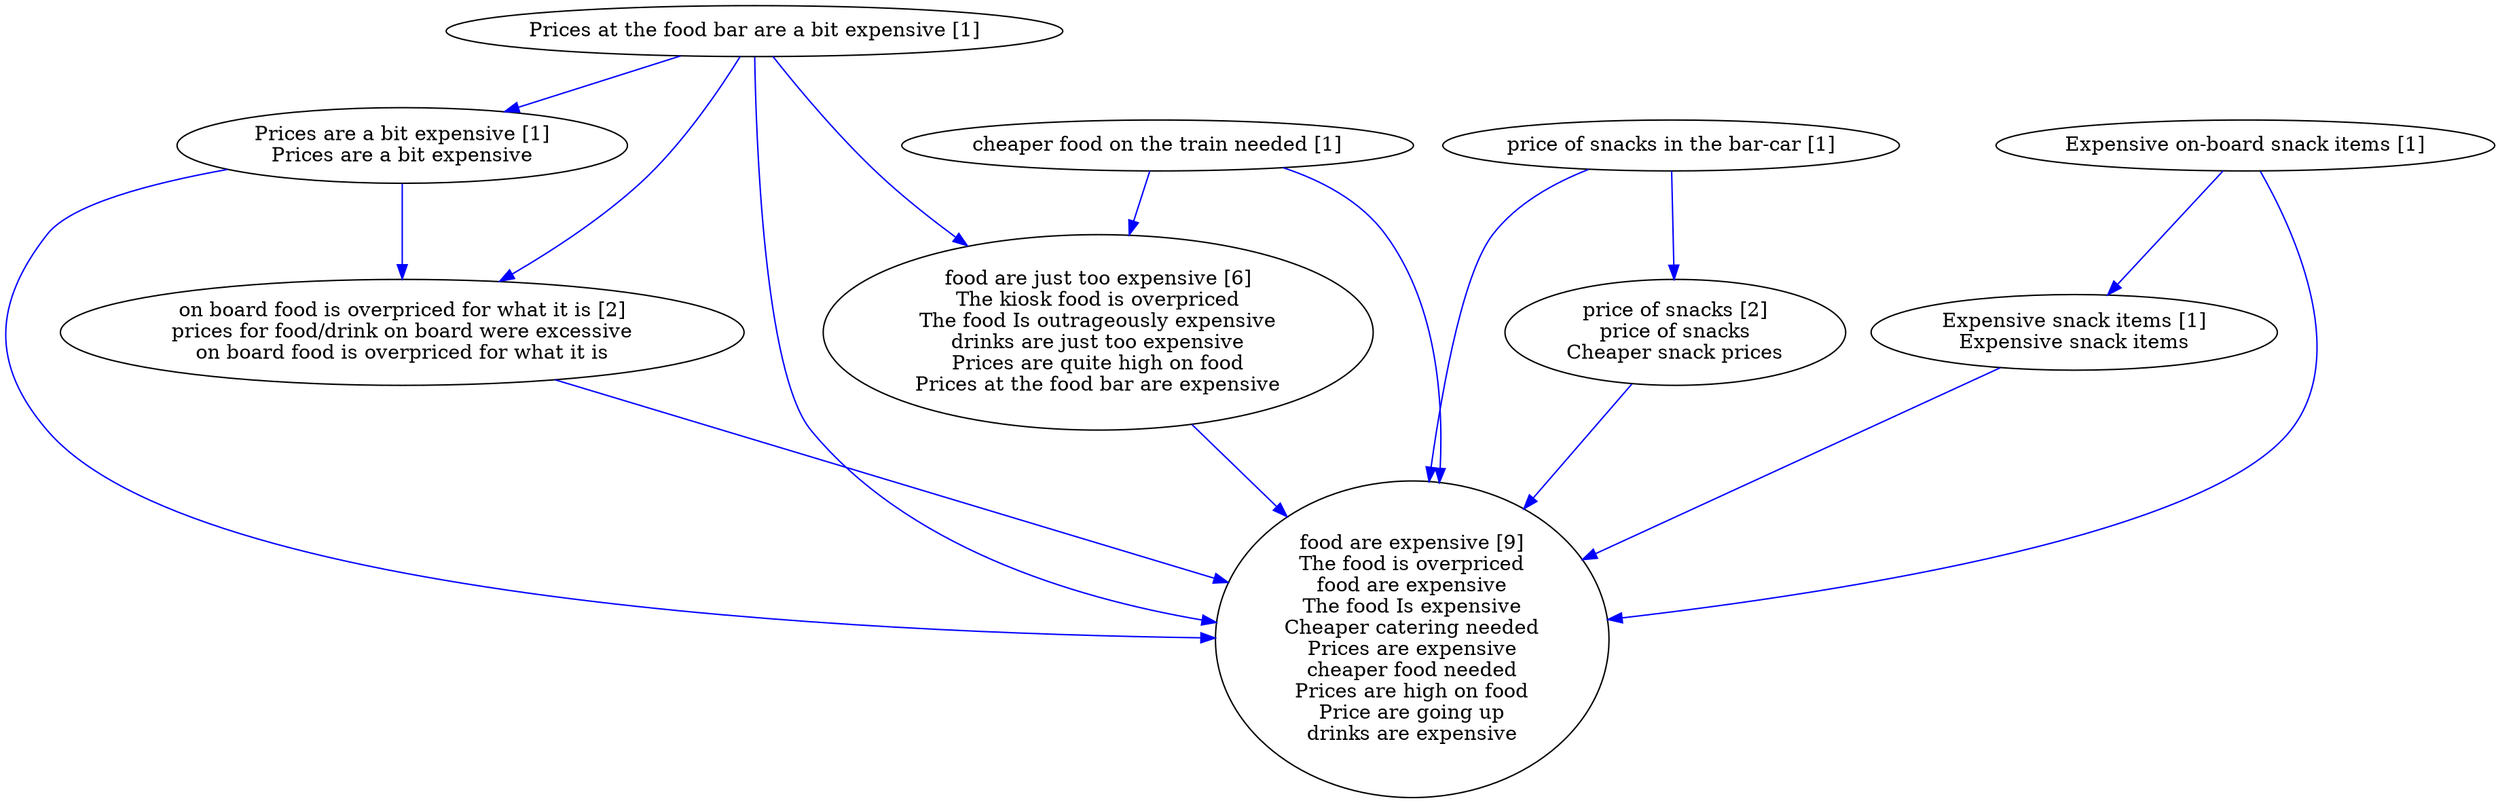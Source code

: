 digraph collapsedGraph {
"on board food is overpriced for what it is [2]\nprices for food/drink on board were excessive\non board food is overpriced for what it is""food are just too expensive [6]\nThe kiosk food is overpriced\nThe food Is outrageously expensive\ndrinks are just too expensive\nPrices are quite high on food\nPrices at the food bar are expensive""price of snacks [2]\nprice of snacks\nCheaper snack prices""food are expensive [9]\nThe food is overpriced\nfood are expensive\nThe food Is expensive\nCheaper catering needed\nPrices are expensive\ncheaper food needed\nPrices are high on food\nPrice are going up\ndrinks are expensive""Expensive on-board snack items [1]""Expensive snack items [1]\nExpensive snack items""Prices at the food bar are a bit expensive [1]""Prices are a bit expensive [1]\nPrices are a bit expensive""cheaper food on the train needed [1]""price of snacks in the bar-car [1]""on board food is overpriced for what it is [2]\nprices for food/drink on board were excessive\non board food is overpriced for what it is" -> "food are expensive [9]\nThe food is overpriced\nfood are expensive\nThe food Is expensive\nCheaper catering needed\nPrices are expensive\ncheaper food needed\nPrices are high on food\nPrice are going up\ndrinks are expensive" [color=blue]
"food are just too expensive [6]\nThe kiosk food is overpriced\nThe food Is outrageously expensive\ndrinks are just too expensive\nPrices are quite high on food\nPrices at the food bar are expensive" -> "food are expensive [9]\nThe food is overpriced\nfood are expensive\nThe food Is expensive\nCheaper catering needed\nPrices are expensive\ncheaper food needed\nPrices are high on food\nPrice are going up\ndrinks are expensive" [color=blue]
"cheaper food on the train needed [1]" -> "food are expensive [9]\nThe food is overpriced\nfood are expensive\nThe food Is expensive\nCheaper catering needed\nPrices are expensive\ncheaper food needed\nPrices are high on food\nPrice are going up\ndrinks are expensive" [color=blue]
"cheaper food on the train needed [1]" -> "food are just too expensive [6]\nThe kiosk food is overpriced\nThe food Is outrageously expensive\ndrinks are just too expensive\nPrices are quite high on food\nPrices at the food bar are expensive" [color=blue]
"price of snacks in the bar-car [1]" -> "food are expensive [9]\nThe food is overpriced\nfood are expensive\nThe food Is expensive\nCheaper catering needed\nPrices are expensive\ncheaper food needed\nPrices are high on food\nPrice are going up\ndrinks are expensive" [color=blue]
"price of snacks in the bar-car [1]" -> "price of snacks [2]\nprice of snacks\nCheaper snack prices" [color=blue]
"Prices at the food bar are a bit expensive [1]" -> "food are just too expensive [6]\nThe kiosk food is overpriced\nThe food Is outrageously expensive\ndrinks are just too expensive\nPrices are quite high on food\nPrices at the food bar are expensive" [color=blue]
"price of snacks [2]\nprice of snacks\nCheaper snack prices" -> "food are expensive [9]\nThe food is overpriced\nfood are expensive\nThe food Is expensive\nCheaper catering needed\nPrices are expensive\ncheaper food needed\nPrices are high on food\nPrice are going up\ndrinks are expensive" [color=blue]
"Expensive snack items [1]\nExpensive snack items" -> "food are expensive [9]\nThe food is overpriced\nfood are expensive\nThe food Is expensive\nCheaper catering needed\nPrices are expensive\ncheaper food needed\nPrices are high on food\nPrice are going up\ndrinks are expensive" [color=blue]
"Prices are a bit expensive [1]\nPrices are a bit expensive" -> "food are expensive [9]\nThe food is overpriced\nfood are expensive\nThe food Is expensive\nCheaper catering needed\nPrices are expensive\ncheaper food needed\nPrices are high on food\nPrice are going up\ndrinks are expensive" [color=blue]
"Expensive on-board snack items [1]" -> "food are expensive [9]\nThe food is overpriced\nfood are expensive\nThe food Is expensive\nCheaper catering needed\nPrices are expensive\ncheaper food needed\nPrices are high on food\nPrice are going up\ndrinks are expensive" [color=blue]
"Prices are a bit expensive [1]\nPrices are a bit expensive" -> "on board food is overpriced for what it is [2]\nprices for food/drink on board were excessive\non board food is overpriced for what it is" [color=blue]
"Prices at the food bar are a bit expensive [1]" -> "food are expensive [9]\nThe food is overpriced\nfood are expensive\nThe food Is expensive\nCheaper catering needed\nPrices are expensive\ncheaper food needed\nPrices are high on food\nPrice are going up\ndrinks are expensive" [color=blue]
"Expensive on-board snack items [1]" -> "Expensive snack items [1]\nExpensive snack items" [color=blue]
"Prices at the food bar are a bit expensive [1]" -> "Prices are a bit expensive [1]\nPrices are a bit expensive" [color=blue]
"Prices at the food bar are a bit expensive [1]" -> "on board food is overpriced for what it is [2]\nprices for food/drink on board were excessive\non board food is overpriced for what it is" [color=blue]
}